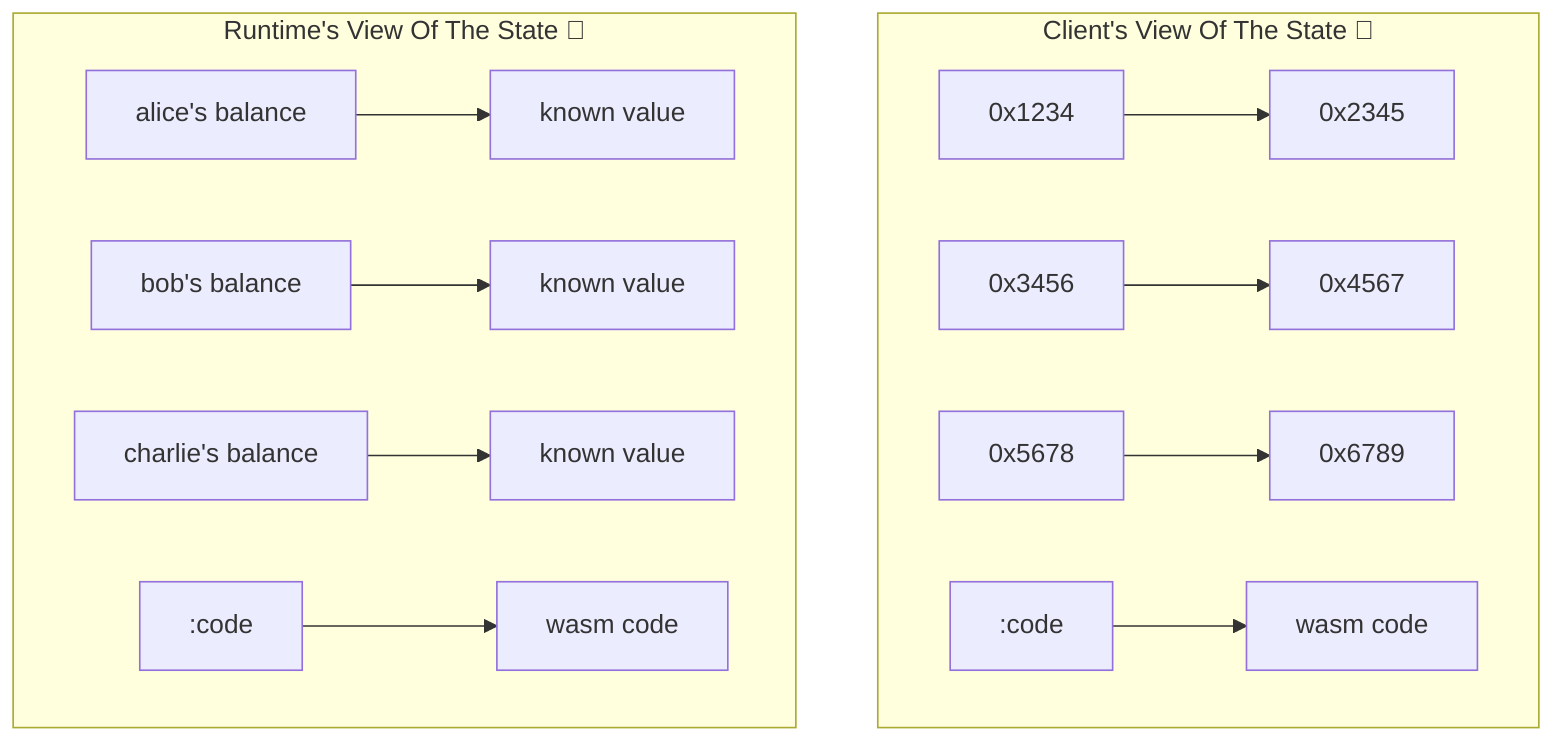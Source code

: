 flowchart TB
    subgraph Client[Client's View Of The State 🙈]
        direction LR
        0x1234 --> 0x2345
        0x3456 --> 0x4567
        0x5678 --> 0x6789
        :code --> code[wasm code]
    end

    subgraph Runtime[Runtime's View Of The State 🙉]
        direction LR
        ab[alice's balance] --> abv[known value]
        bb[bob's balance] --> bbv[known value]
        cb[charlie's balance] --> cbv[known value]
        c2[:code] --> c22[wasm code]
    end